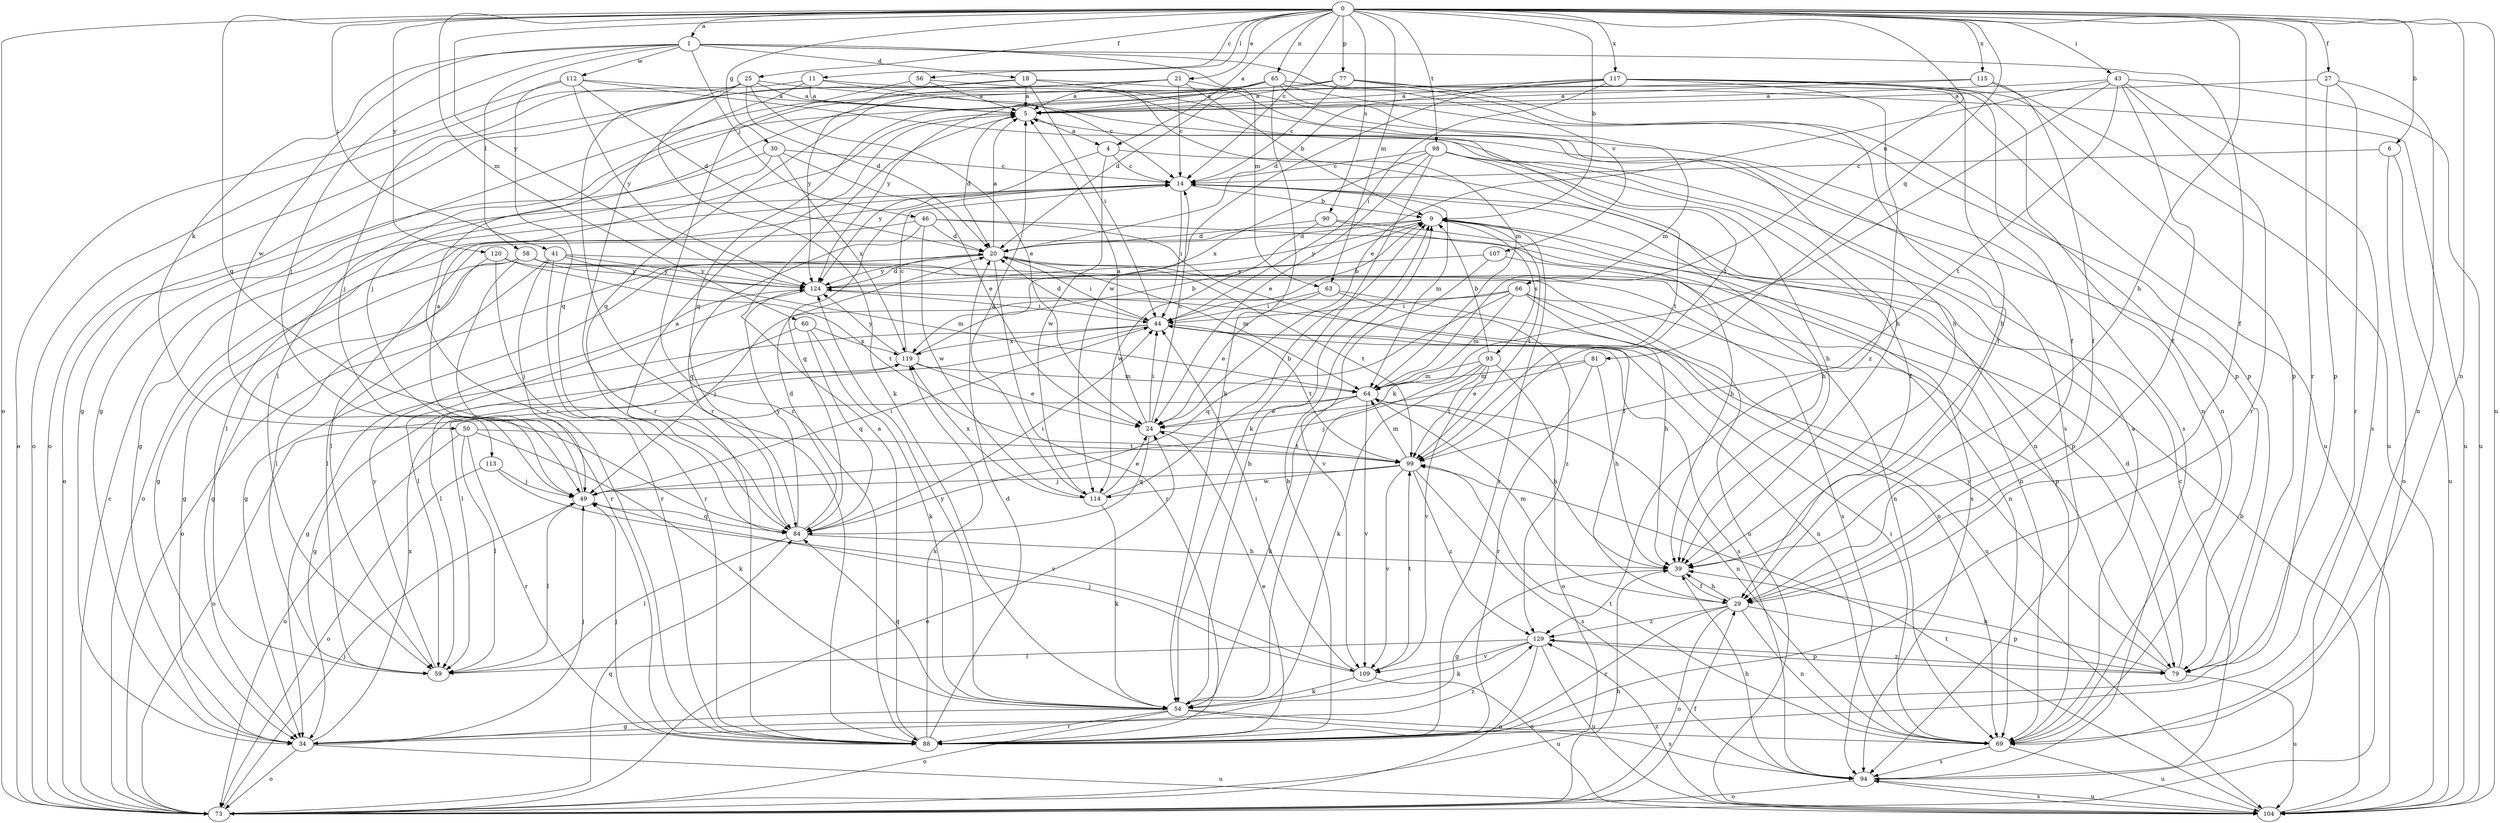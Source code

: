 strict digraph  {
0;
1;
4;
5;
6;
9;
11;
14;
18;
20;
21;
24;
25;
27;
29;
30;
34;
39;
41;
43;
44;
46;
49;
50;
54;
56;
58;
59;
60;
63;
64;
65;
66;
69;
73;
77;
79;
81;
84;
88;
90;
93;
94;
98;
99;
104;
107;
109;
112;
113;
114;
115;
117;
119;
120;
124;
129;
0 -> 1  [label=a];
0 -> 4  [label=a];
0 -> 6  [label=b];
0 -> 9  [label=b];
0 -> 11  [label=c];
0 -> 14  [label=c];
0 -> 21  [label=e];
0 -> 25  [label=f];
0 -> 27  [label=f];
0 -> 30  [label=g];
0 -> 39  [label=h];
0 -> 41  [label=i];
0 -> 43  [label=i];
0 -> 56  [label=l];
0 -> 60  [label=m];
0 -> 63  [label=m];
0 -> 65  [label=n];
0 -> 66  [label=n];
0 -> 69  [label=n];
0 -> 73  [label=o];
0 -> 77  [label=p];
0 -> 81  [label=q];
0 -> 84  [label=q];
0 -> 88  [label=r];
0 -> 90  [label=s];
0 -> 98  [label=t];
0 -> 104  [label=u];
0 -> 115  [label=x];
0 -> 117  [label=x];
0 -> 120  [label=y];
0 -> 124  [label=y];
1 -> 18  [label=d];
1 -> 29  [label=f];
1 -> 46  [label=j];
1 -> 49  [label=j];
1 -> 50  [label=k];
1 -> 58  [label=l];
1 -> 63  [label=m];
1 -> 107  [label=v];
1 -> 112  [label=w];
1 -> 113  [label=w];
4 -> 14  [label=c];
4 -> 69  [label=n];
4 -> 114  [label=w];
4 -> 124  [label=y];
5 -> 4  [label=a];
5 -> 20  [label=d];
6 -> 14  [label=c];
6 -> 73  [label=o];
6 -> 104  [label=u];
9 -> 20  [label=d];
9 -> 59  [label=l];
9 -> 88  [label=r];
9 -> 93  [label=s];
9 -> 94  [label=s];
9 -> 99  [label=t];
9 -> 124  [label=y];
11 -> 5  [label=a];
11 -> 14  [label=c];
11 -> 49  [label=j];
11 -> 79  [label=p];
11 -> 88  [label=r];
14 -> 9  [label=b];
14 -> 39  [label=h];
14 -> 44  [label=i];
14 -> 59  [label=l];
14 -> 64  [label=m];
14 -> 73  [label=o];
14 -> 84  [label=q];
18 -> 5  [label=a];
18 -> 34  [label=g];
18 -> 39  [label=h];
18 -> 44  [label=i];
18 -> 94  [label=s];
18 -> 124  [label=y];
20 -> 5  [label=a];
20 -> 34  [label=g];
20 -> 44  [label=i];
20 -> 64  [label=m];
20 -> 73  [label=o];
20 -> 88  [label=r];
20 -> 99  [label=t];
20 -> 124  [label=y];
21 -> 5  [label=a];
21 -> 9  [label=b];
21 -> 14  [label=c];
21 -> 73  [label=o];
21 -> 88  [label=r];
21 -> 94  [label=s];
24 -> 5  [label=a];
24 -> 14  [label=c];
24 -> 44  [label=i];
24 -> 84  [label=q];
24 -> 99  [label=t];
25 -> 5  [label=a];
25 -> 20  [label=d];
25 -> 24  [label=e];
25 -> 54  [label=k];
25 -> 73  [label=o];
25 -> 88  [label=r];
25 -> 99  [label=t];
27 -> 5  [label=a];
27 -> 69  [label=n];
27 -> 79  [label=p];
27 -> 88  [label=r];
29 -> 39  [label=h];
29 -> 64  [label=m];
29 -> 69  [label=n];
29 -> 73  [label=o];
29 -> 79  [label=p];
29 -> 88  [label=r];
29 -> 129  [label=z];
30 -> 14  [label=c];
30 -> 24  [label=e];
30 -> 34  [label=g];
30 -> 73  [label=o];
30 -> 119  [label=x];
34 -> 49  [label=j];
34 -> 73  [label=o];
34 -> 104  [label=u];
34 -> 119  [label=x];
34 -> 129  [label=z];
39 -> 29  [label=f];
39 -> 34  [label=g];
41 -> 49  [label=j];
41 -> 59  [label=l];
41 -> 64  [label=m];
41 -> 69  [label=n];
41 -> 88  [label=r];
41 -> 124  [label=y];
43 -> 5  [label=a];
43 -> 24  [label=e];
43 -> 29  [label=f];
43 -> 54  [label=k];
43 -> 88  [label=r];
43 -> 94  [label=s];
43 -> 99  [label=t];
43 -> 104  [label=u];
44 -> 9  [label=b];
44 -> 20  [label=d];
44 -> 34  [label=g];
44 -> 59  [label=l];
44 -> 69  [label=n];
44 -> 94  [label=s];
44 -> 99  [label=t];
44 -> 119  [label=x];
46 -> 20  [label=d];
46 -> 29  [label=f];
46 -> 34  [label=g];
46 -> 69  [label=n];
46 -> 84  [label=q];
46 -> 114  [label=w];
49 -> 5  [label=a];
49 -> 44  [label=i];
49 -> 59  [label=l];
49 -> 84  [label=q];
50 -> 54  [label=k];
50 -> 59  [label=l];
50 -> 73  [label=o];
50 -> 88  [label=r];
50 -> 99  [label=t];
54 -> 9  [label=b];
54 -> 34  [label=g];
54 -> 69  [label=n];
54 -> 73  [label=o];
54 -> 84  [label=q];
54 -> 88  [label=r];
54 -> 94  [label=s];
54 -> 124  [label=y];
56 -> 5  [label=a];
56 -> 64  [label=m];
56 -> 88  [label=r];
58 -> 34  [label=g];
58 -> 59  [label=l];
58 -> 88  [label=r];
58 -> 94  [label=s];
58 -> 104  [label=u];
58 -> 124  [label=y];
59 -> 124  [label=y];
60 -> 54  [label=k];
60 -> 59  [label=l];
60 -> 84  [label=q];
60 -> 119  [label=x];
63 -> 24  [label=e];
63 -> 44  [label=i];
63 -> 104  [label=u];
63 -> 129  [label=z];
64 -> 24  [label=e];
64 -> 39  [label=h];
64 -> 54  [label=k];
64 -> 69  [label=n];
64 -> 73  [label=o];
64 -> 109  [label=v];
65 -> 5  [label=a];
65 -> 20  [label=d];
65 -> 34  [label=g];
65 -> 54  [label=k];
65 -> 64  [label=m];
65 -> 79  [label=p];
65 -> 84  [label=q];
65 -> 104  [label=u];
66 -> 39  [label=h];
66 -> 44  [label=i];
66 -> 49  [label=j];
66 -> 64  [label=m];
66 -> 69  [label=n];
66 -> 79  [label=p];
66 -> 84  [label=q];
69 -> 5  [label=a];
69 -> 44  [label=i];
69 -> 94  [label=s];
69 -> 99  [label=t];
69 -> 104  [label=u];
73 -> 14  [label=c];
73 -> 24  [label=e];
73 -> 29  [label=f];
73 -> 39  [label=h];
73 -> 49  [label=j];
73 -> 84  [label=q];
77 -> 5  [label=a];
77 -> 14  [label=c];
77 -> 29  [label=f];
77 -> 49  [label=j];
77 -> 69  [label=n];
77 -> 104  [label=u];
77 -> 124  [label=y];
79 -> 20  [label=d];
79 -> 39  [label=h];
79 -> 104  [label=u];
79 -> 124  [label=y];
79 -> 129  [label=z];
81 -> 24  [label=e];
81 -> 39  [label=h];
81 -> 64  [label=m];
81 -> 88  [label=r];
84 -> 5  [label=a];
84 -> 20  [label=d];
84 -> 39  [label=h];
84 -> 44  [label=i];
84 -> 59  [label=l];
84 -> 124  [label=y];
88 -> 5  [label=a];
88 -> 9  [label=b];
88 -> 20  [label=d];
88 -> 24  [label=e];
88 -> 49  [label=j];
88 -> 119  [label=x];
90 -> 20  [label=d];
90 -> 39  [label=h];
90 -> 79  [label=p];
90 -> 114  [label=w];
93 -> 9  [label=b];
93 -> 49  [label=j];
93 -> 54  [label=k];
93 -> 64  [label=m];
93 -> 73  [label=o];
93 -> 99  [label=t];
93 -> 109  [label=v];
94 -> 14  [label=c];
94 -> 39  [label=h];
94 -> 73  [label=o];
94 -> 104  [label=u];
98 -> 14  [label=c];
98 -> 24  [label=e];
98 -> 29  [label=f];
98 -> 39  [label=h];
98 -> 54  [label=k];
98 -> 99  [label=t];
98 -> 119  [label=x];
99 -> 49  [label=j];
99 -> 64  [label=m];
99 -> 94  [label=s];
99 -> 109  [label=v];
99 -> 114  [label=w];
99 -> 129  [label=z];
104 -> 9  [label=b];
104 -> 94  [label=s];
104 -> 99  [label=t];
104 -> 129  [label=z];
107 -> 69  [label=n];
107 -> 109  [label=v];
107 -> 124  [label=y];
109 -> 44  [label=i];
109 -> 49  [label=j];
109 -> 54  [label=k];
109 -> 99  [label=t];
109 -> 104  [label=u];
112 -> 5  [label=a];
112 -> 20  [label=d];
112 -> 39  [label=h];
112 -> 73  [label=o];
112 -> 84  [label=q];
112 -> 124  [label=y];
113 -> 49  [label=j];
113 -> 73  [label=o];
113 -> 109  [label=v];
114 -> 5  [label=a];
114 -> 9  [label=b];
114 -> 24  [label=e];
114 -> 54  [label=k];
114 -> 119  [label=x];
115 -> 5  [label=a];
115 -> 29  [label=f];
115 -> 59  [label=l];
115 -> 104  [label=u];
117 -> 5  [label=a];
117 -> 20  [label=d];
117 -> 29  [label=f];
117 -> 39  [label=h];
117 -> 44  [label=i];
117 -> 69  [label=n];
117 -> 79  [label=p];
117 -> 84  [label=q];
117 -> 114  [label=w];
117 -> 129  [label=z];
119 -> 9  [label=b];
119 -> 14  [label=c];
119 -> 24  [label=e];
119 -> 34  [label=g];
119 -> 64  [label=m];
119 -> 124  [label=y];
120 -> 34  [label=g];
120 -> 88  [label=r];
120 -> 99  [label=t];
120 -> 124  [label=y];
124 -> 20  [label=d];
124 -> 44  [label=i];
124 -> 59  [label=l];
129 -> 54  [label=k];
129 -> 59  [label=l];
129 -> 73  [label=o];
129 -> 79  [label=p];
129 -> 104  [label=u];
129 -> 109  [label=v];
}
